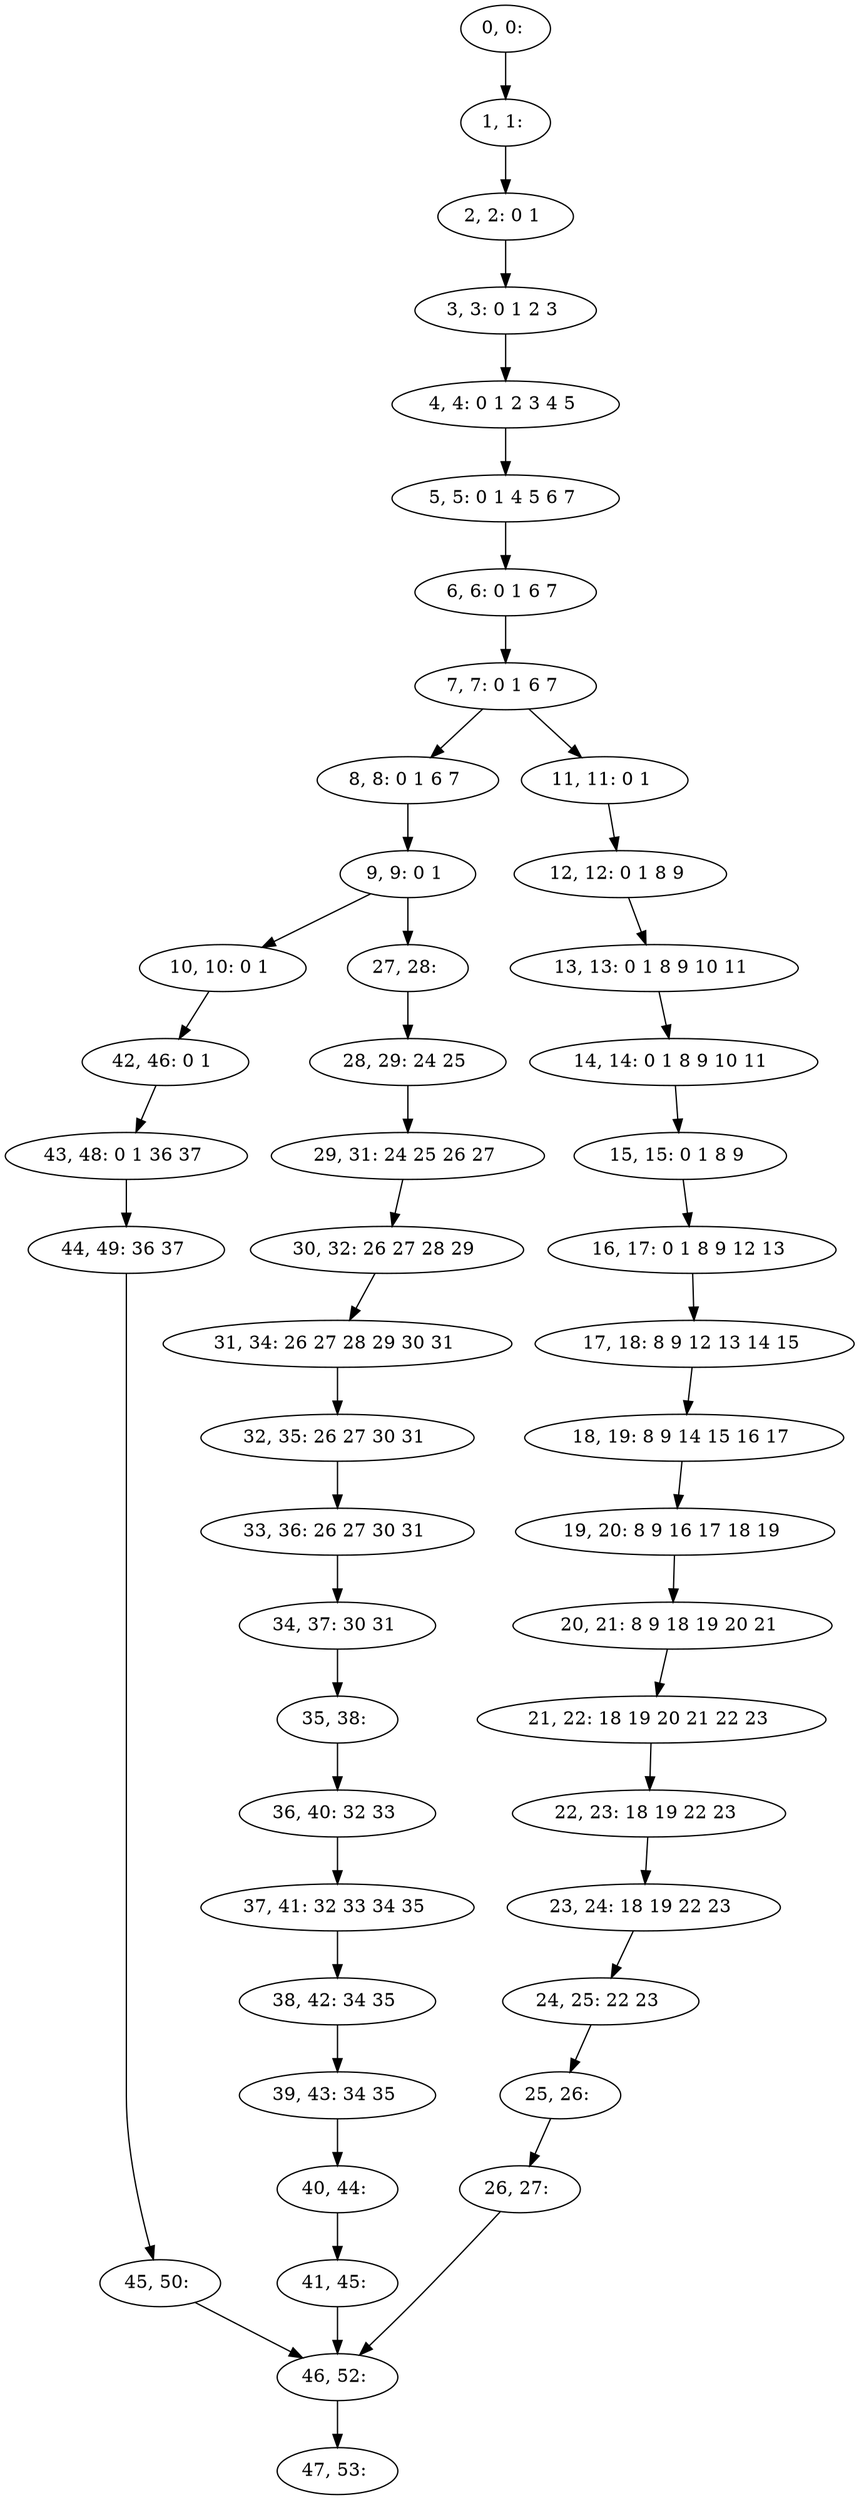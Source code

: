 digraph G {
0[label="0, 0: "];
1[label="1, 1: "];
2[label="2, 2: 0 1 "];
3[label="3, 3: 0 1 2 3 "];
4[label="4, 4: 0 1 2 3 4 5 "];
5[label="5, 5: 0 1 4 5 6 7 "];
6[label="6, 6: 0 1 6 7 "];
7[label="7, 7: 0 1 6 7 "];
8[label="8, 8: 0 1 6 7 "];
9[label="9, 9: 0 1 "];
10[label="10, 10: 0 1 "];
11[label="11, 11: 0 1 "];
12[label="12, 12: 0 1 8 9 "];
13[label="13, 13: 0 1 8 9 10 11 "];
14[label="14, 14: 0 1 8 9 10 11 "];
15[label="15, 15: 0 1 8 9 "];
16[label="16, 17: 0 1 8 9 12 13 "];
17[label="17, 18: 8 9 12 13 14 15 "];
18[label="18, 19: 8 9 14 15 16 17 "];
19[label="19, 20: 8 9 16 17 18 19 "];
20[label="20, 21: 8 9 18 19 20 21 "];
21[label="21, 22: 18 19 20 21 22 23 "];
22[label="22, 23: 18 19 22 23 "];
23[label="23, 24: 18 19 22 23 "];
24[label="24, 25: 22 23 "];
25[label="25, 26: "];
26[label="26, 27: "];
27[label="27, 28: "];
28[label="28, 29: 24 25 "];
29[label="29, 31: 24 25 26 27 "];
30[label="30, 32: 26 27 28 29 "];
31[label="31, 34: 26 27 28 29 30 31 "];
32[label="32, 35: 26 27 30 31 "];
33[label="33, 36: 26 27 30 31 "];
34[label="34, 37: 30 31 "];
35[label="35, 38: "];
36[label="36, 40: 32 33 "];
37[label="37, 41: 32 33 34 35 "];
38[label="38, 42: 34 35 "];
39[label="39, 43: 34 35 "];
40[label="40, 44: "];
41[label="41, 45: "];
42[label="42, 46: 0 1 "];
43[label="43, 48: 0 1 36 37 "];
44[label="44, 49: 36 37 "];
45[label="45, 50: "];
46[label="46, 52: "];
47[label="47, 53: "];
0->1 ;
1->2 ;
2->3 ;
3->4 ;
4->5 ;
5->6 ;
6->7 ;
7->8 ;
7->11 ;
8->9 ;
9->10 ;
9->27 ;
10->42 ;
11->12 ;
12->13 ;
13->14 ;
14->15 ;
15->16 ;
16->17 ;
17->18 ;
18->19 ;
19->20 ;
20->21 ;
21->22 ;
22->23 ;
23->24 ;
24->25 ;
25->26 ;
26->46 ;
27->28 ;
28->29 ;
29->30 ;
30->31 ;
31->32 ;
32->33 ;
33->34 ;
34->35 ;
35->36 ;
36->37 ;
37->38 ;
38->39 ;
39->40 ;
40->41 ;
41->46 ;
42->43 ;
43->44 ;
44->45 ;
45->46 ;
46->47 ;
}
